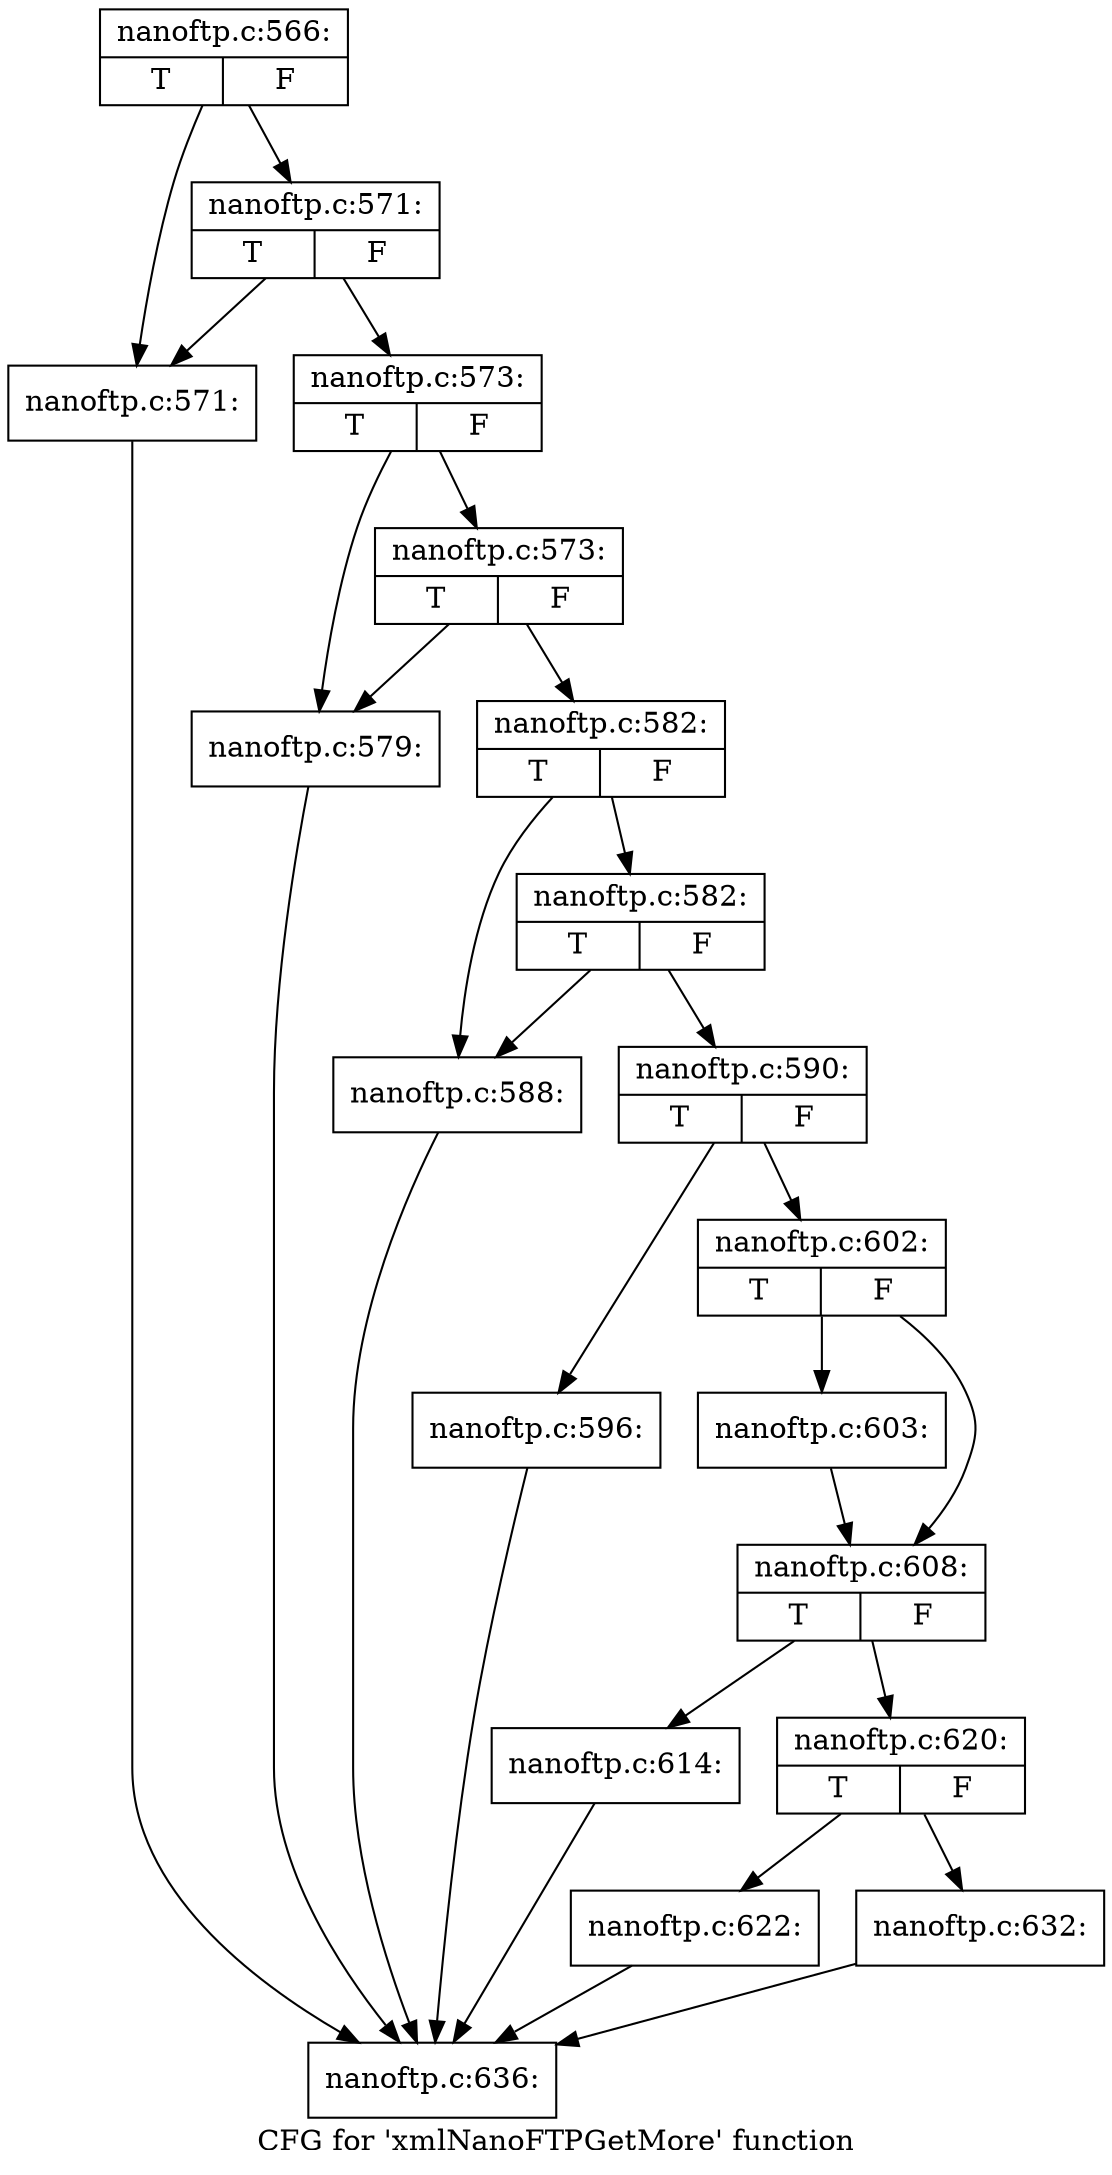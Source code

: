 digraph "CFG for 'xmlNanoFTPGetMore' function" {
	label="CFG for 'xmlNanoFTPGetMore' function";

	Node0x3f95820 [shape=record,label="{nanoftp.c:566:|{<s0>T|<s1>F}}"];
	Node0x3f95820 -> Node0x3f9ffb0;
	Node0x3f95820 -> Node0x3fa0050;
	Node0x3fa0050 [shape=record,label="{nanoftp.c:571:|{<s0>T|<s1>F}}"];
	Node0x3fa0050 -> Node0x3f9ffb0;
	Node0x3fa0050 -> Node0x3fa0000;
	Node0x3f9ffb0 [shape=record,label="{nanoftp.c:571:}"];
	Node0x3f9ffb0 -> Node0x3f974e0;
	Node0x3fa0000 [shape=record,label="{nanoftp.c:573:|{<s0>T|<s1>F}}"];
	Node0x3fa0000 -> Node0x3fa07a0;
	Node0x3fa0000 -> Node0x3fa0840;
	Node0x3fa0840 [shape=record,label="{nanoftp.c:573:|{<s0>T|<s1>F}}"];
	Node0x3fa0840 -> Node0x3fa07a0;
	Node0x3fa0840 -> Node0x3fa07f0;
	Node0x3fa07a0 [shape=record,label="{nanoftp.c:579:}"];
	Node0x3fa07a0 -> Node0x3f974e0;
	Node0x3fa07f0 [shape=record,label="{nanoftp.c:582:|{<s0>T|<s1>F}}"];
	Node0x3fa07f0 -> Node0x3fa12d0;
	Node0x3fa07f0 -> Node0x3fa1370;
	Node0x3fa1370 [shape=record,label="{nanoftp.c:582:|{<s0>T|<s1>F}}"];
	Node0x3fa1370 -> Node0x3fa12d0;
	Node0x3fa1370 -> Node0x3fa1320;
	Node0x3fa12d0 [shape=record,label="{nanoftp.c:588:}"];
	Node0x3fa12d0 -> Node0x3f974e0;
	Node0x3fa1320 [shape=record,label="{nanoftp.c:590:|{<s0>T|<s1>F}}"];
	Node0x3fa1320 -> Node0x3fa1dc0;
	Node0x3fa1320 -> Node0x3fa1e10;
	Node0x3fa1dc0 [shape=record,label="{nanoftp.c:596:}"];
	Node0x3fa1dc0 -> Node0x3f974e0;
	Node0x3fa1e10 [shape=record,label="{nanoftp.c:602:|{<s0>T|<s1>F}}"];
	Node0x3fa1e10 -> Node0x3fa2660;
	Node0x3fa1e10 -> Node0x3fa26b0;
	Node0x3fa2660 [shape=record,label="{nanoftp.c:603:}"];
	Node0x3fa2660 -> Node0x3fa26b0;
	Node0x3fa26b0 [shape=record,label="{nanoftp.c:608:|{<s0>T|<s1>F}}"];
	Node0x3fa26b0 -> Node0x3fa42a0;
	Node0x3fa26b0 -> Node0x3fa42f0;
	Node0x3fa42a0 [shape=record,label="{nanoftp.c:614:}"];
	Node0x3fa42a0 -> Node0x3f974e0;
	Node0x3fa42f0 [shape=record,label="{nanoftp.c:620:|{<s0>T|<s1>F}}"];
	Node0x3fa42f0 -> Node0x3fa4850;
	Node0x3fa42f0 -> Node0x3fa48a0;
	Node0x3fa4850 [shape=record,label="{nanoftp.c:622:}"];
	Node0x3fa4850 -> Node0x3f974e0;
	Node0x3fa48a0 [shape=record,label="{nanoftp.c:632:}"];
	Node0x3fa48a0 -> Node0x3f974e0;
	Node0x3f974e0 [shape=record,label="{nanoftp.c:636:}"];
}
